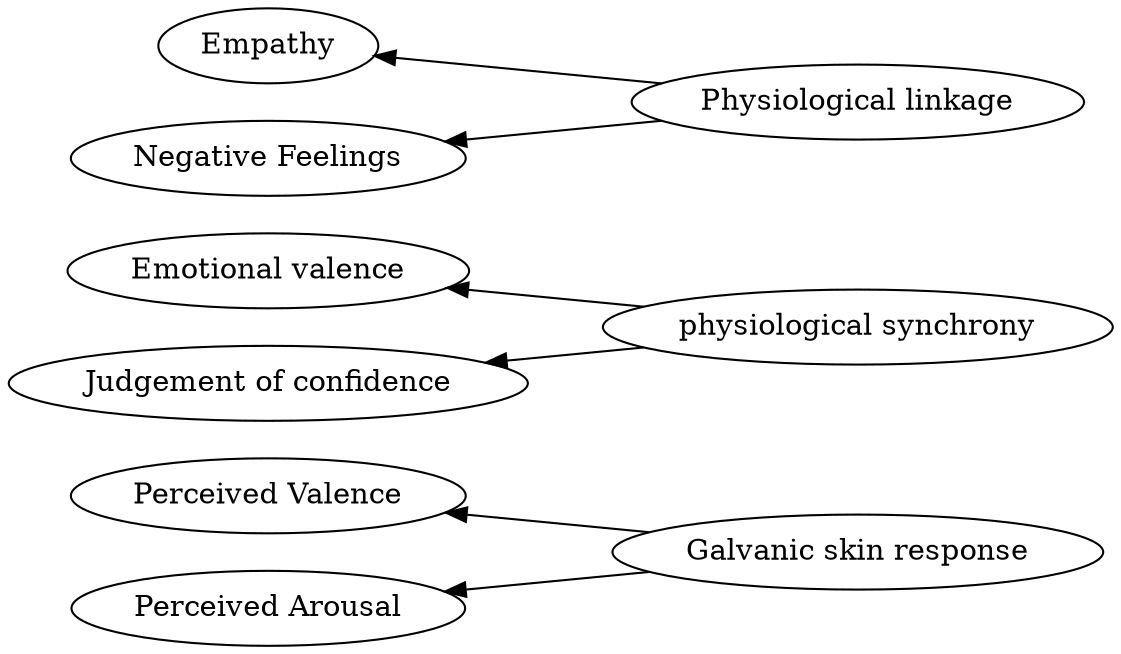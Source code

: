 digraph Test {
	rankdir=RL
	size="15,15"
	overlap=false
	splines=true
	{rank=same; "Galvanic skin response" "physiological synchrony" "Physiological linkage";}
	{rank=same; "Perceived Valence" "Empathy" "Emotional valence" "Negative Feelings" "Judgement of confidence" "Perceived Arousal";}
	"Physiological linkage" [href="https://scholar.google.com/scholar?hl=en&q=An%20Interactive%20Table%20for%20Supporting%20Participation%20Balance%20in%20Face-to-Face%20Collaborative%20Learning"]
	"Physiological linkage" -> Empathy
	"Physiological linkage" [href="https://scholar.google.com/scholar?hl=en&q=An%20Interactive%20Table%20for%20Supporting%20Participation%20Balance%20in%20Face-to-Face%20Collaborative%20Learning"]
	"Physiological linkage" -> "Negative Feelings"
	"Galvanic skin response" [href="https://scholar.google.com/scholar?hl=en&q=An%20Interactive%20Table%20for%20Supporting%20Participation%20Balance%20in%20Face-to-Face%20Collaborative%20Learning"]
	"Galvanic skin response" -> "Perceived Valence"
	"Galvanic skin response" [href="https://scholar.google.com/scholar?hl=en&q=An%20Interactive%20Table%20for%20Supporting%20Participation%20Balance%20in%20Face-to-Face%20Collaborative%20Learning"]
	"Galvanic skin response" -> "Perceived Arousal"
	"physiological synchrony" [href="https://scholar.google.com/scholar?hl=en&q=An%20Interactive%20Table%20for%20Supporting%20Participation%20Balance%20in%20Face-to-Face%20Collaborative%20Learning"]
	"physiological synchrony" -> "Judgement of confidence"
	"physiological synchrony" [href="https://scholar.google.com/scholar?hl=en&q=An%20Interactive%20Table%20for%20Supporting%20Participation%20Balance%20in%20Face-to-Face%20Collaborative%20Learning"]
	"physiological synchrony" -> "Emotional valence"
}

